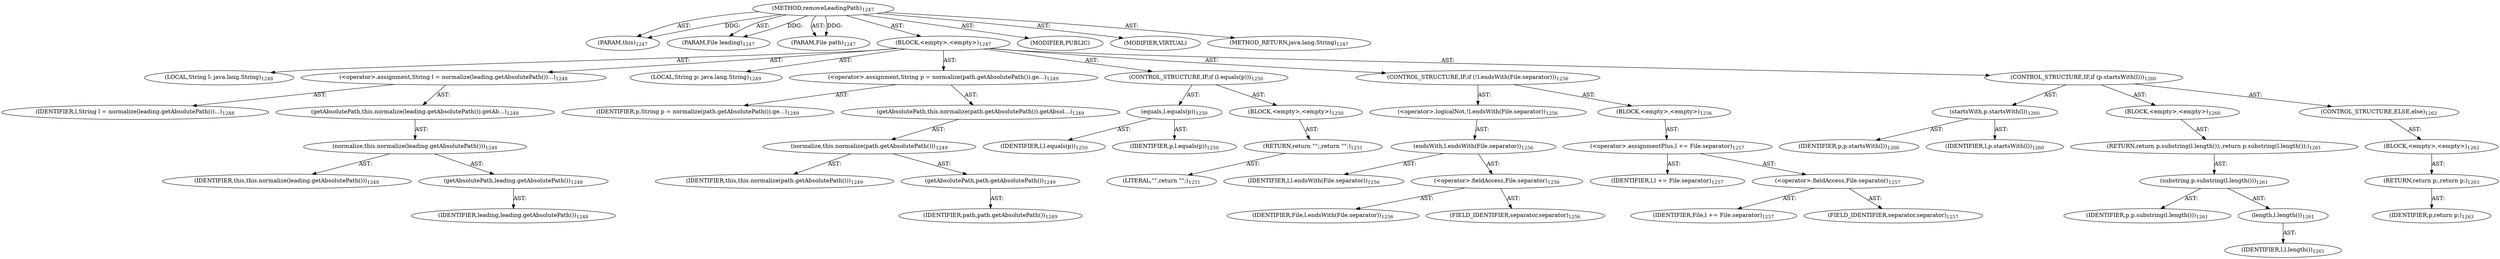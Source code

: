 digraph "removeLeadingPath" {  
"111669149725" [label = <(METHOD,removeLeadingPath)<SUB>1247</SUB>> ]
"115964117011" [label = <(PARAM,this)<SUB>1247</SUB>> ]
"115964117116" [label = <(PARAM,File leading)<SUB>1247</SUB>> ]
"115964117117" [label = <(PARAM,File path)<SUB>1247</SUB>> ]
"25769803974" [label = <(BLOCK,&lt;empty&gt;,&lt;empty&gt;)<SUB>1247</SUB>> ]
"94489280625" [label = <(LOCAL,String l: java.lang.String)<SUB>1248</SUB>> ]
"30064771793" [label = <(&lt;operator&gt;.assignment,String l = normalize(leading.getAbsolutePath())...)<SUB>1248</SUB>> ]
"68719477469" [label = <(IDENTIFIER,l,String l = normalize(leading.getAbsolutePath())...)<SUB>1248</SUB>> ]
"30064771794" [label = <(getAbsolutePath,this.normalize(leading.getAbsolutePath()).getAb...)<SUB>1248</SUB>> ]
"30064771795" [label = <(normalize,this.normalize(leading.getAbsolutePath()))<SUB>1248</SUB>> ]
"68719476758" [label = <(IDENTIFIER,this,this.normalize(leading.getAbsolutePath()))<SUB>1248</SUB>> ]
"30064771796" [label = <(getAbsolutePath,leading.getAbsolutePath())<SUB>1248</SUB>> ]
"68719477470" [label = <(IDENTIFIER,leading,leading.getAbsolutePath())<SUB>1248</SUB>> ]
"94489280626" [label = <(LOCAL,String p: java.lang.String)<SUB>1249</SUB>> ]
"30064771797" [label = <(&lt;operator&gt;.assignment,String p = normalize(path.getAbsolutePath()).ge...)<SUB>1249</SUB>> ]
"68719477471" [label = <(IDENTIFIER,p,String p = normalize(path.getAbsolutePath()).ge...)<SUB>1249</SUB>> ]
"30064771798" [label = <(getAbsolutePath,this.normalize(path.getAbsolutePath()).getAbsol...)<SUB>1249</SUB>> ]
"30064771799" [label = <(normalize,this.normalize(path.getAbsolutePath()))<SUB>1249</SUB>> ]
"68719476759" [label = <(IDENTIFIER,this,this.normalize(path.getAbsolutePath()))<SUB>1249</SUB>> ]
"30064771800" [label = <(getAbsolutePath,path.getAbsolutePath())<SUB>1249</SUB>> ]
"68719477472" [label = <(IDENTIFIER,path,path.getAbsolutePath())<SUB>1249</SUB>> ]
"47244640379" [label = <(CONTROL_STRUCTURE,IF,if (l.equals(p)))<SUB>1250</SUB>> ]
"30064771801" [label = <(equals,l.equals(p))<SUB>1250</SUB>> ]
"68719477473" [label = <(IDENTIFIER,l,l.equals(p))<SUB>1250</SUB>> ]
"68719477474" [label = <(IDENTIFIER,p,l.equals(p))<SUB>1250</SUB>> ]
"25769803975" [label = <(BLOCK,&lt;empty&gt;,&lt;empty&gt;)<SUB>1250</SUB>> ]
"146028888093" [label = <(RETURN,return &quot;&quot;;,return &quot;&quot;;)<SUB>1251</SUB>> ]
"90194313412" [label = <(LITERAL,&quot;&quot;,return &quot;&quot;;)<SUB>1251</SUB>> ]
"47244640380" [label = <(CONTROL_STRUCTURE,IF,if (!l.endsWith(File.separator)))<SUB>1256</SUB>> ]
"30064771802" [label = <(&lt;operator&gt;.logicalNot,!l.endsWith(File.separator))<SUB>1256</SUB>> ]
"30064771803" [label = <(endsWith,l.endsWith(File.separator))<SUB>1256</SUB>> ]
"68719477475" [label = <(IDENTIFIER,l,l.endsWith(File.separator))<SUB>1256</SUB>> ]
"30064771804" [label = <(&lt;operator&gt;.fieldAccess,File.separator)<SUB>1256</SUB>> ]
"68719477476" [label = <(IDENTIFIER,File,l.endsWith(File.separator))<SUB>1256</SUB>> ]
"55834574889" [label = <(FIELD_IDENTIFIER,separator,separator)<SUB>1256</SUB>> ]
"25769803976" [label = <(BLOCK,&lt;empty&gt;,&lt;empty&gt;)<SUB>1256</SUB>> ]
"30064771805" [label = <(&lt;operator&gt;.assignmentPlus,l += File.separator)<SUB>1257</SUB>> ]
"68719477477" [label = <(IDENTIFIER,l,l += File.separator)<SUB>1257</SUB>> ]
"30064771806" [label = <(&lt;operator&gt;.fieldAccess,File.separator)<SUB>1257</SUB>> ]
"68719477478" [label = <(IDENTIFIER,File,l += File.separator)<SUB>1257</SUB>> ]
"55834574890" [label = <(FIELD_IDENTIFIER,separator,separator)<SUB>1257</SUB>> ]
"47244640381" [label = <(CONTROL_STRUCTURE,IF,if (p.startsWith(l)))<SUB>1260</SUB>> ]
"30064771807" [label = <(startsWith,p.startsWith(l))<SUB>1260</SUB>> ]
"68719477479" [label = <(IDENTIFIER,p,p.startsWith(l))<SUB>1260</SUB>> ]
"68719477480" [label = <(IDENTIFIER,l,p.startsWith(l))<SUB>1260</SUB>> ]
"25769803977" [label = <(BLOCK,&lt;empty&gt;,&lt;empty&gt;)<SUB>1260</SUB>> ]
"146028888094" [label = <(RETURN,return p.substring(l.length());,return p.substring(l.length());)<SUB>1261</SUB>> ]
"30064771808" [label = <(substring,p.substring(l.length()))<SUB>1261</SUB>> ]
"68719477481" [label = <(IDENTIFIER,p,p.substring(l.length()))<SUB>1261</SUB>> ]
"30064771809" [label = <(length,l.length())<SUB>1261</SUB>> ]
"68719477482" [label = <(IDENTIFIER,l,l.length())<SUB>1261</SUB>> ]
"47244640382" [label = <(CONTROL_STRUCTURE,ELSE,else)<SUB>1262</SUB>> ]
"25769803978" [label = <(BLOCK,&lt;empty&gt;,&lt;empty&gt;)<SUB>1262</SUB>> ]
"146028888095" [label = <(RETURN,return p;,return p;)<SUB>1263</SUB>> ]
"68719477483" [label = <(IDENTIFIER,p,return p;)<SUB>1263</SUB>> ]
"133143986251" [label = <(MODIFIER,PUBLIC)> ]
"133143986252" [label = <(MODIFIER,VIRTUAL)> ]
"128849018909" [label = <(METHOD_RETURN,java.lang.String)<SUB>1247</SUB>> ]
  "111669149725" -> "115964117011"  [ label = "AST: "] 
  "111669149725" -> "115964117116"  [ label = "AST: "] 
  "111669149725" -> "115964117117"  [ label = "AST: "] 
  "111669149725" -> "25769803974"  [ label = "AST: "] 
  "111669149725" -> "133143986251"  [ label = "AST: "] 
  "111669149725" -> "133143986252"  [ label = "AST: "] 
  "111669149725" -> "128849018909"  [ label = "AST: "] 
  "25769803974" -> "94489280625"  [ label = "AST: "] 
  "25769803974" -> "30064771793"  [ label = "AST: "] 
  "25769803974" -> "94489280626"  [ label = "AST: "] 
  "25769803974" -> "30064771797"  [ label = "AST: "] 
  "25769803974" -> "47244640379"  [ label = "AST: "] 
  "25769803974" -> "47244640380"  [ label = "AST: "] 
  "25769803974" -> "47244640381"  [ label = "AST: "] 
  "30064771793" -> "68719477469"  [ label = "AST: "] 
  "30064771793" -> "30064771794"  [ label = "AST: "] 
  "30064771794" -> "30064771795"  [ label = "AST: "] 
  "30064771795" -> "68719476758"  [ label = "AST: "] 
  "30064771795" -> "30064771796"  [ label = "AST: "] 
  "30064771796" -> "68719477470"  [ label = "AST: "] 
  "30064771797" -> "68719477471"  [ label = "AST: "] 
  "30064771797" -> "30064771798"  [ label = "AST: "] 
  "30064771798" -> "30064771799"  [ label = "AST: "] 
  "30064771799" -> "68719476759"  [ label = "AST: "] 
  "30064771799" -> "30064771800"  [ label = "AST: "] 
  "30064771800" -> "68719477472"  [ label = "AST: "] 
  "47244640379" -> "30064771801"  [ label = "AST: "] 
  "47244640379" -> "25769803975"  [ label = "AST: "] 
  "30064771801" -> "68719477473"  [ label = "AST: "] 
  "30064771801" -> "68719477474"  [ label = "AST: "] 
  "25769803975" -> "146028888093"  [ label = "AST: "] 
  "146028888093" -> "90194313412"  [ label = "AST: "] 
  "47244640380" -> "30064771802"  [ label = "AST: "] 
  "47244640380" -> "25769803976"  [ label = "AST: "] 
  "30064771802" -> "30064771803"  [ label = "AST: "] 
  "30064771803" -> "68719477475"  [ label = "AST: "] 
  "30064771803" -> "30064771804"  [ label = "AST: "] 
  "30064771804" -> "68719477476"  [ label = "AST: "] 
  "30064771804" -> "55834574889"  [ label = "AST: "] 
  "25769803976" -> "30064771805"  [ label = "AST: "] 
  "30064771805" -> "68719477477"  [ label = "AST: "] 
  "30064771805" -> "30064771806"  [ label = "AST: "] 
  "30064771806" -> "68719477478"  [ label = "AST: "] 
  "30064771806" -> "55834574890"  [ label = "AST: "] 
  "47244640381" -> "30064771807"  [ label = "AST: "] 
  "47244640381" -> "25769803977"  [ label = "AST: "] 
  "47244640381" -> "47244640382"  [ label = "AST: "] 
  "30064771807" -> "68719477479"  [ label = "AST: "] 
  "30064771807" -> "68719477480"  [ label = "AST: "] 
  "25769803977" -> "146028888094"  [ label = "AST: "] 
  "146028888094" -> "30064771808"  [ label = "AST: "] 
  "30064771808" -> "68719477481"  [ label = "AST: "] 
  "30064771808" -> "30064771809"  [ label = "AST: "] 
  "30064771809" -> "68719477482"  [ label = "AST: "] 
  "47244640382" -> "25769803978"  [ label = "AST: "] 
  "25769803978" -> "146028888095"  [ label = "AST: "] 
  "146028888095" -> "68719477483"  [ label = "AST: "] 
  "111669149725" -> "115964117011"  [ label = "DDG: "] 
  "111669149725" -> "115964117116"  [ label = "DDG: "] 
  "111669149725" -> "115964117117"  [ label = "DDG: "] 
}

